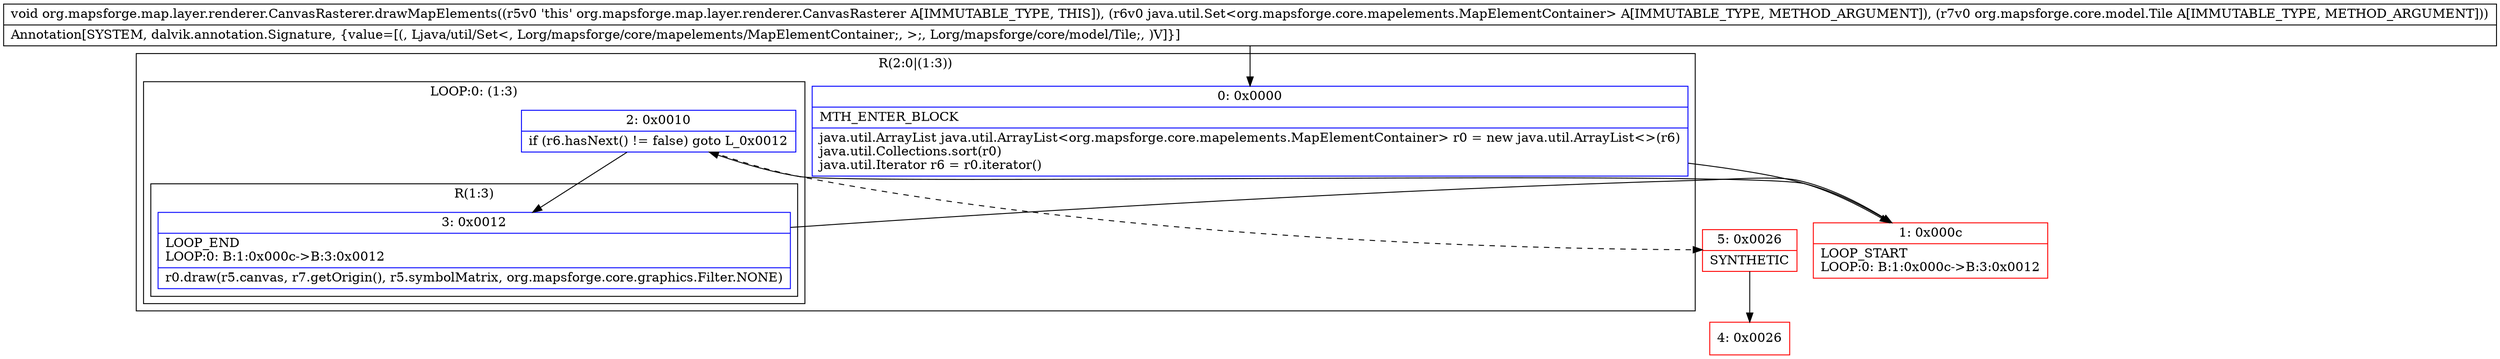 digraph "CFG fororg.mapsforge.map.layer.renderer.CanvasRasterer.drawMapElements(Ljava\/util\/Set;Lorg\/mapsforge\/core\/model\/Tile;)V" {
subgraph cluster_Region_612162891 {
label = "R(2:0|(1:3))";
node [shape=record,color=blue];
Node_0 [shape=record,label="{0\:\ 0x0000|MTH_ENTER_BLOCK\l|java.util.ArrayList java.util.ArrayList\<org.mapsforge.core.mapelements.MapElementContainer\> r0 = new java.util.ArrayList\<\>(r6)\ljava.util.Collections.sort(r0)\ljava.util.Iterator r6 = r0.iterator()\l}"];
subgraph cluster_LoopRegion_395644041 {
label = "LOOP:0: (1:3)";
node [shape=record,color=blue];
Node_2 [shape=record,label="{2\:\ 0x0010|if (r6.hasNext() != false) goto L_0x0012\l}"];
subgraph cluster_Region_587910692 {
label = "R(1:3)";
node [shape=record,color=blue];
Node_3 [shape=record,label="{3\:\ 0x0012|LOOP_END\lLOOP:0: B:1:0x000c\-\>B:3:0x0012\l|r0.draw(r5.canvas, r7.getOrigin(), r5.symbolMatrix, org.mapsforge.core.graphics.Filter.NONE)\l}"];
}
}
}
Node_1 [shape=record,color=red,label="{1\:\ 0x000c|LOOP_START\lLOOP:0: B:1:0x000c\-\>B:3:0x0012\l}"];
Node_4 [shape=record,color=red,label="{4\:\ 0x0026}"];
Node_5 [shape=record,color=red,label="{5\:\ 0x0026|SYNTHETIC\l}"];
MethodNode[shape=record,label="{void org.mapsforge.map.layer.renderer.CanvasRasterer.drawMapElements((r5v0 'this' org.mapsforge.map.layer.renderer.CanvasRasterer A[IMMUTABLE_TYPE, THIS]), (r6v0 java.util.Set\<org.mapsforge.core.mapelements.MapElementContainer\> A[IMMUTABLE_TYPE, METHOD_ARGUMENT]), (r7v0 org.mapsforge.core.model.Tile A[IMMUTABLE_TYPE, METHOD_ARGUMENT]))  | Annotation[SYSTEM, dalvik.annotation.Signature, \{value=[(, Ljava\/util\/Set\<, Lorg\/mapsforge\/core\/mapelements\/MapElementContainer;, \>;, Lorg\/mapsforge\/core\/model\/Tile;, )V]\}]\l}"];
MethodNode -> Node_0;
Node_0 -> Node_1;
Node_2 -> Node_3;
Node_2 -> Node_5[style=dashed];
Node_3 -> Node_1;
Node_1 -> Node_2;
Node_5 -> Node_4;
}

